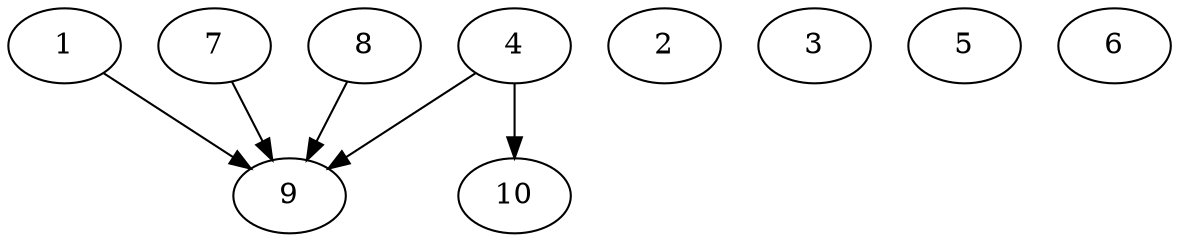 // DAG automatically generated by daggen at Thu Oct  3 13:58:04 2019
// ./daggen --dot -n 10 --ccr 0.4 --fat 0.9 --regular 0.5 --density 0.7 --mindata 5242880 --maxdata 52428800 
digraph G {
  1 [size="125440000", alpha="0.03", expect_size="50176000"] 
  1 -> 9 [size ="50176000"]
  2 [size="108648960", alpha="0.13", expect_size="43459584"] 
  3 [size="21429760", alpha="0.11", expect_size="8571904"] 
  4 [size="104627200", alpha="0.17", expect_size="41850880"] 
  4 -> 9 [size ="41850880"]
  4 -> 10 [size ="41850880"]
  5 [size="40222720", alpha="0.00", expect_size="16089088"] 
  6 [size="72593920", alpha="0.18", expect_size="29037568"] 
  7 [size="14512640", alpha="0.06", expect_size="5805056"] 
  7 -> 9 [size ="5805056"]
  8 [size="112509440", alpha="0.00", expect_size="45003776"] 
  8 -> 9 [size ="45003776"]
  9 [size="61509120", alpha="0.14", expect_size="24603648"] 
  10 [size="31459840", alpha="0.09", expect_size="12583936"] 
}
